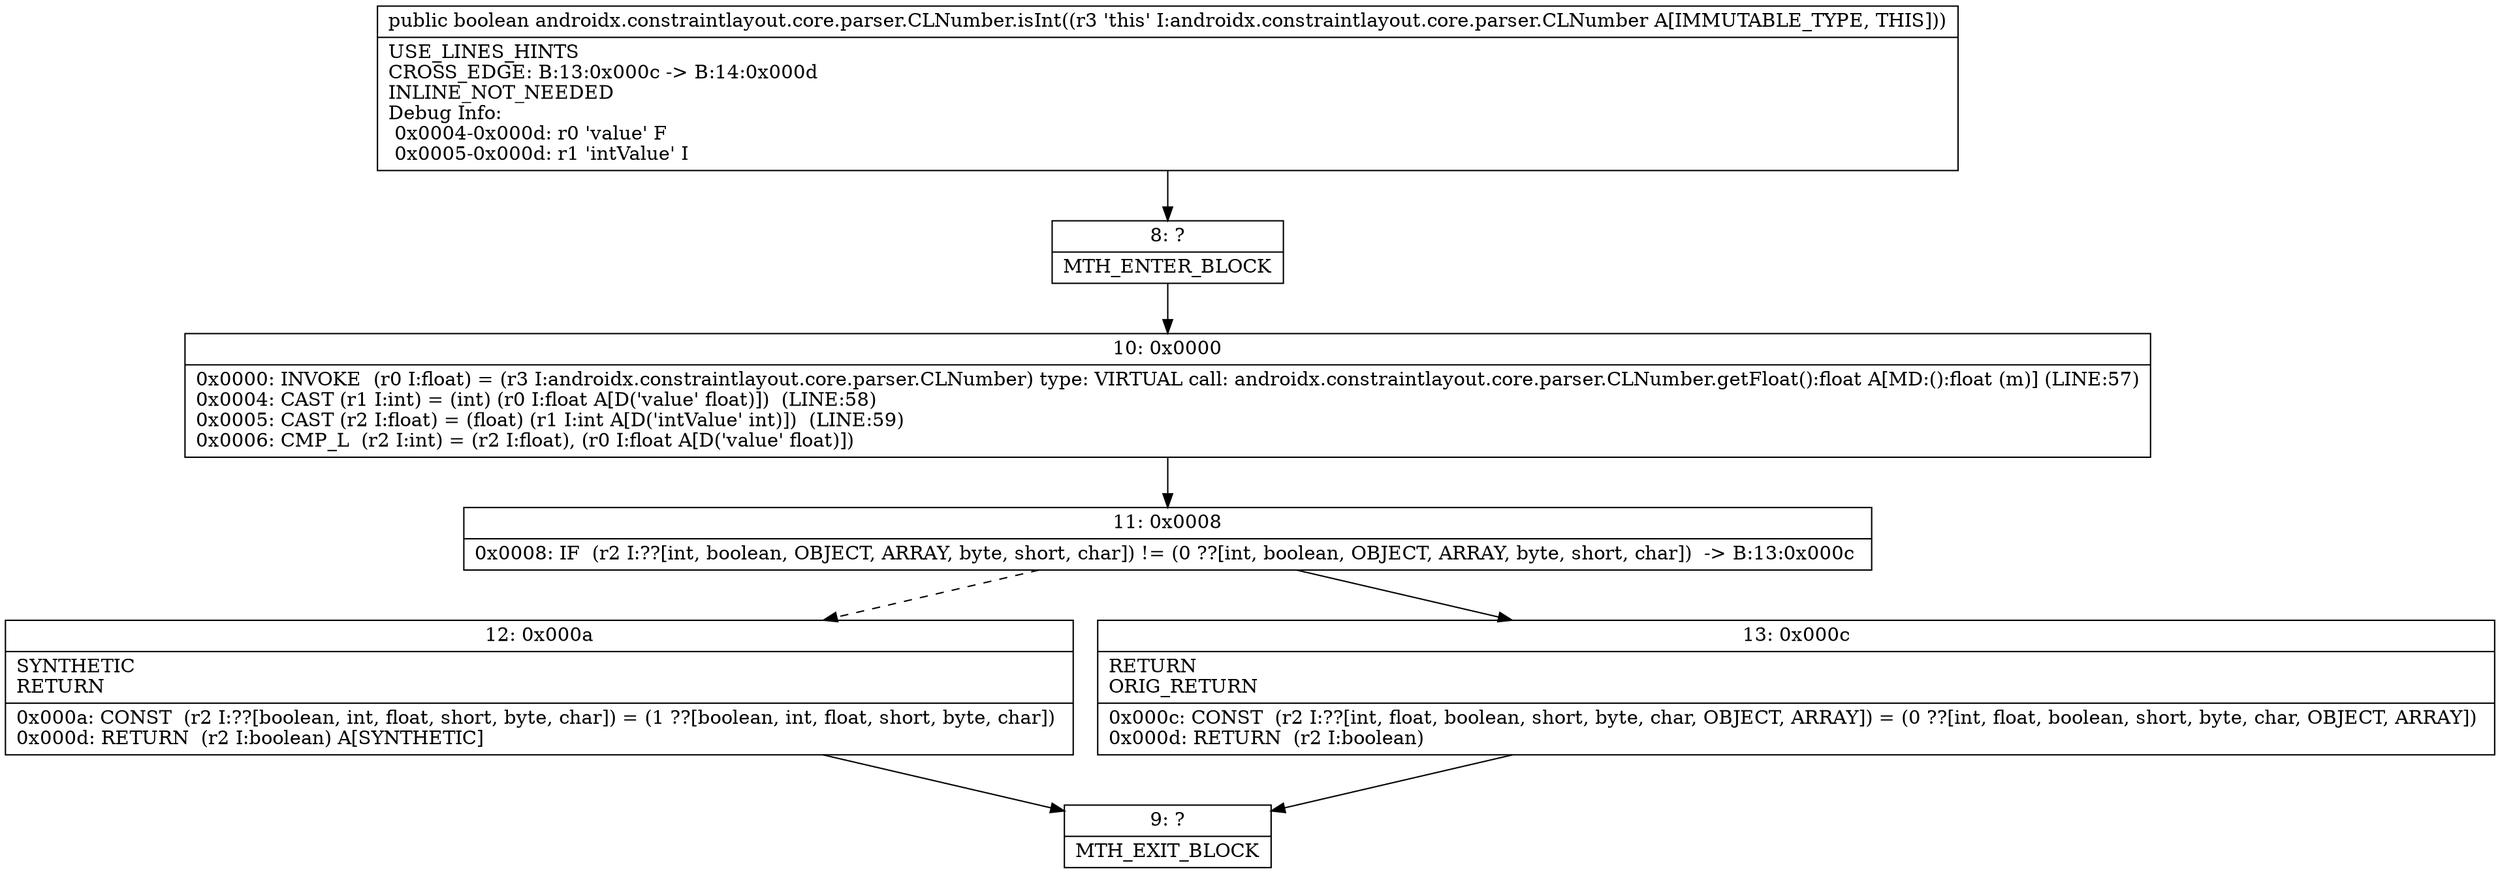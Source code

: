 digraph "CFG forandroidx.constraintlayout.core.parser.CLNumber.isInt()Z" {
Node_8 [shape=record,label="{8\:\ ?|MTH_ENTER_BLOCK\l}"];
Node_10 [shape=record,label="{10\:\ 0x0000|0x0000: INVOKE  (r0 I:float) = (r3 I:androidx.constraintlayout.core.parser.CLNumber) type: VIRTUAL call: androidx.constraintlayout.core.parser.CLNumber.getFloat():float A[MD:():float (m)] (LINE:57)\l0x0004: CAST (r1 I:int) = (int) (r0 I:float A[D('value' float)])  (LINE:58)\l0x0005: CAST (r2 I:float) = (float) (r1 I:int A[D('intValue' int)])  (LINE:59)\l0x0006: CMP_L  (r2 I:int) = (r2 I:float), (r0 I:float A[D('value' float)]) \l}"];
Node_11 [shape=record,label="{11\:\ 0x0008|0x0008: IF  (r2 I:??[int, boolean, OBJECT, ARRAY, byte, short, char]) != (0 ??[int, boolean, OBJECT, ARRAY, byte, short, char])  \-\> B:13:0x000c \l}"];
Node_12 [shape=record,label="{12\:\ 0x000a|SYNTHETIC\lRETURN\l|0x000a: CONST  (r2 I:??[boolean, int, float, short, byte, char]) = (1 ??[boolean, int, float, short, byte, char]) \l0x000d: RETURN  (r2 I:boolean) A[SYNTHETIC]\l}"];
Node_9 [shape=record,label="{9\:\ ?|MTH_EXIT_BLOCK\l}"];
Node_13 [shape=record,label="{13\:\ 0x000c|RETURN\lORIG_RETURN\l|0x000c: CONST  (r2 I:??[int, float, boolean, short, byte, char, OBJECT, ARRAY]) = (0 ??[int, float, boolean, short, byte, char, OBJECT, ARRAY]) \l0x000d: RETURN  (r2 I:boolean) \l}"];
MethodNode[shape=record,label="{public boolean androidx.constraintlayout.core.parser.CLNumber.isInt((r3 'this' I:androidx.constraintlayout.core.parser.CLNumber A[IMMUTABLE_TYPE, THIS]))  | USE_LINES_HINTS\lCROSS_EDGE: B:13:0x000c \-\> B:14:0x000d\lINLINE_NOT_NEEDED\lDebug Info:\l  0x0004\-0x000d: r0 'value' F\l  0x0005\-0x000d: r1 'intValue' I\l}"];
MethodNode -> Node_8;Node_8 -> Node_10;
Node_10 -> Node_11;
Node_11 -> Node_12[style=dashed];
Node_11 -> Node_13;
Node_12 -> Node_9;
Node_13 -> Node_9;
}

